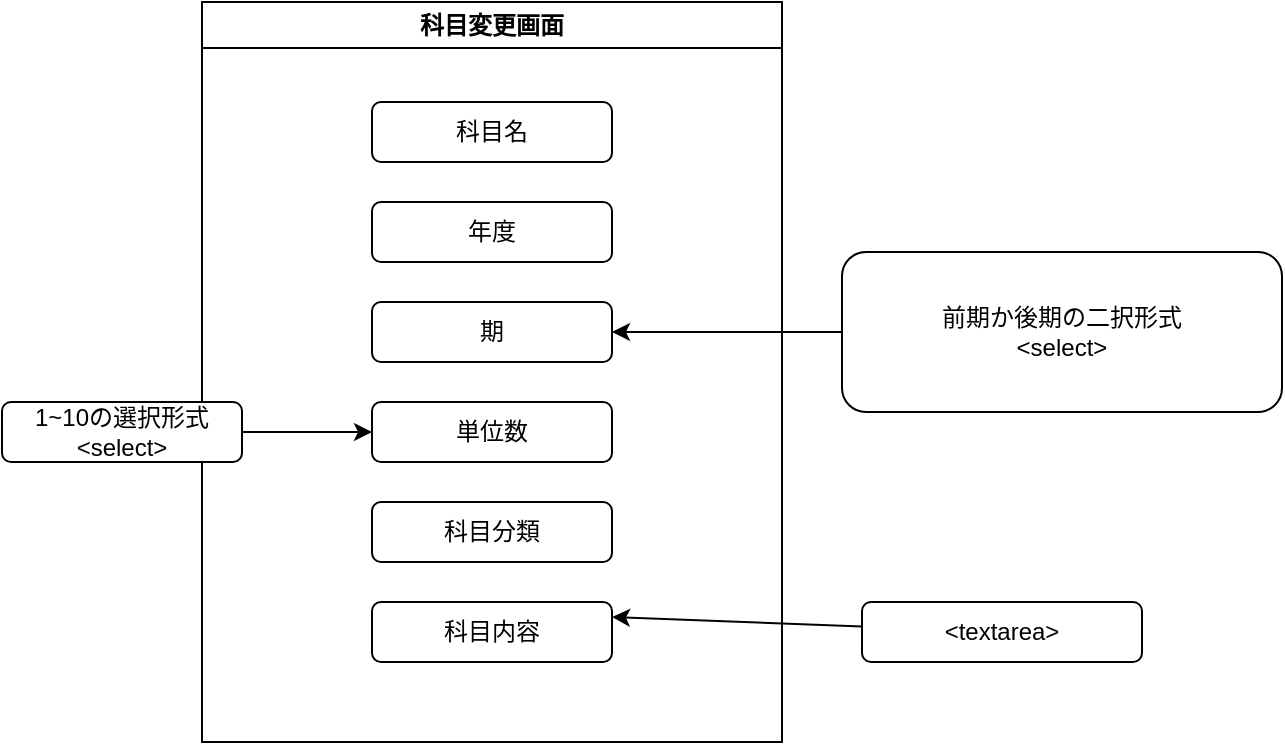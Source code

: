 <mxfile>
    <diagram id="CE3sPdwoKB8AXJ-z3cXn" name="科目">
        <mxGraphModel dx="712" dy="1150" grid="1" gridSize="10" guides="1" tooltips="1" connect="1" arrows="1" fold="1" page="1" pageScale="1" pageWidth="1169" pageHeight="827" math="0" shadow="0">
            <root>
                <mxCell id="0"/>
                <mxCell id="1" parent="0"/>
                <mxCell id="5" value="科目変更画面" style="swimlane;whiteSpace=wrap;html=1;" parent="1" vertex="1">
                    <mxGeometry x="350" y="-380" width="290" height="370" as="geometry"/>
                </mxCell>
                <mxCell id="4" value="科目名" style="rounded=1;whiteSpace=wrap;html=1;" parent="5" vertex="1">
                    <mxGeometry x="85" y="50" width="120" height="30" as="geometry"/>
                </mxCell>
                <mxCell id="7" value="年度" style="rounded=1;whiteSpace=wrap;html=1;" parent="5" vertex="1">
                    <mxGeometry x="85" y="100" width="120" height="30" as="geometry"/>
                </mxCell>
                <mxCell id="8" value="期" style="rounded=1;whiteSpace=wrap;html=1;" parent="5" vertex="1">
                    <mxGeometry x="85" y="150" width="120" height="30" as="geometry"/>
                </mxCell>
                <mxCell id="13" value="単位数" style="rounded=1;whiteSpace=wrap;html=1;" parent="5" vertex="1">
                    <mxGeometry x="85" y="200" width="120" height="30" as="geometry"/>
                </mxCell>
                <mxCell id="17" value="科目分類" style="rounded=1;whiteSpace=wrap;html=1;" parent="5" vertex="1">
                    <mxGeometry x="85" y="250" width="120" height="30" as="geometry"/>
                </mxCell>
                <mxCell id="18" value="科目内容" style="rounded=1;whiteSpace=wrap;html=1;" parent="5" vertex="1">
                    <mxGeometry x="85" y="300" width="120" height="30" as="geometry"/>
                </mxCell>
                <mxCell id="11" style="edgeStyle=none;html=1;entryX=1;entryY=0.5;entryDx=0;entryDy=0;" parent="1" source="9" target="8" edge="1">
                    <mxGeometry relative="1" as="geometry"/>
                </mxCell>
                <mxCell id="9" value="前期か後期の二択形式&lt;br&gt;&amp;lt;select&amp;gt;" style="rounded=1;whiteSpace=wrap;html=1;" parent="1" vertex="1">
                    <mxGeometry x="670" y="-255" width="220" height="80" as="geometry"/>
                </mxCell>
                <mxCell id="16" style="edgeStyle=none;html=1;entryX=0;entryY=0.5;entryDx=0;entryDy=0;" parent="1" source="15" target="13" edge="1">
                    <mxGeometry relative="1" as="geometry"/>
                </mxCell>
                <mxCell id="15" value="1~10の選択形式&lt;br&gt;&amp;lt;select&amp;gt;" style="rounded=1;whiteSpace=wrap;html=1;" parent="1" vertex="1">
                    <mxGeometry x="250" y="-180" width="120" height="30" as="geometry"/>
                </mxCell>
                <mxCell id="20" style="edgeStyle=none;html=1;entryX=1;entryY=0.25;entryDx=0;entryDy=0;" parent="1" source="19" target="18" edge="1">
                    <mxGeometry relative="1" as="geometry"/>
                </mxCell>
                <mxCell id="19" value="&amp;lt;textarea&amp;gt;" style="rounded=1;whiteSpace=wrap;html=1;" parent="1" vertex="1">
                    <mxGeometry x="680" y="-80" width="140" height="30" as="geometry"/>
                </mxCell>
            </root>
        </mxGraphModel>
    </diagram>
    <diagram id="uylpeLdhWiDYpu31s68X" name="クラス項目管理">
        <mxGraphModel dx="712" dy="323" grid="1" gridSize="10" guides="1" tooltips="1" connect="1" arrows="1" fold="1" page="1" pageScale="1" pageWidth="1654" pageHeight="1169" math="0" shadow="0">
            <root>
                <mxCell id="0"/>
                <mxCell id="1" parent="0"/>
                <mxCell id="2o9YRtV04wpPWsAlNlGu-1" value="登録画面" style="swimlane;whiteSpace=wrap;html=1;" parent="1" vertex="1">
                    <mxGeometry x="330" y="140" width="290" height="370" as="geometry"/>
                </mxCell>
                <mxCell id="ROQaCJ7aC5pBfX9iOJAE-1" value="クラス名" style="rounded=1;whiteSpace=wrap;html=1;" parent="2o9YRtV04wpPWsAlNlGu-1" vertex="1">
                    <mxGeometry x="85" y="110" width="120" height="30" as="geometry"/>
                </mxCell>
                <mxCell id="SOEFch_bH4NSaCfUXi87-1" value="登録" style="rounded=1;whiteSpace=wrap;html=1;" parent="2o9YRtV04wpPWsAlNlGu-1" vertex="1">
                    <mxGeometry x="85" y="220" width="120" height="30" as="geometry"/>
                </mxCell>
            </root>
        </mxGraphModel>
    </diagram>
</mxfile>